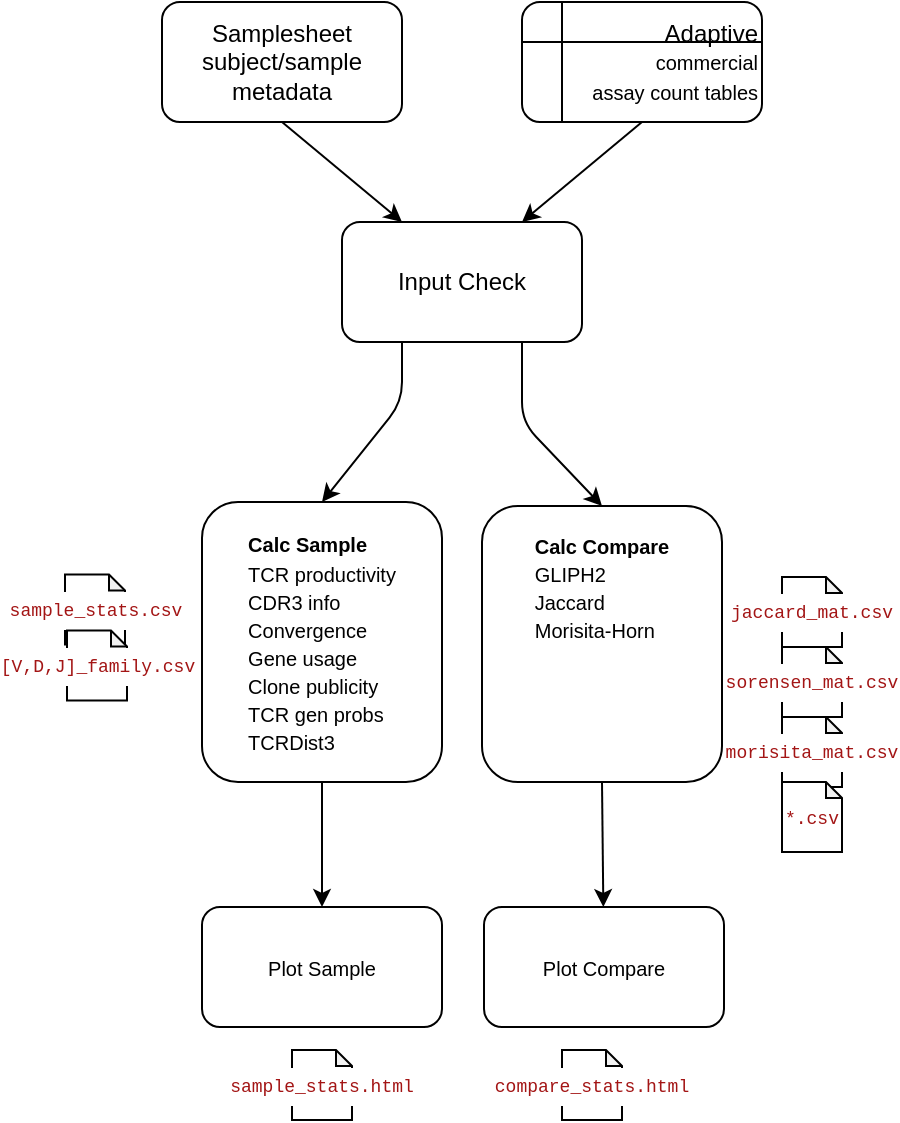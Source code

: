 <mxfile>
    <diagram id="0YTWiKm3_E9Xy-bVv1lz" name="Page-1">
        <mxGraphModel dx="1028" dy="469" grid="1" gridSize="10" guides="1" tooltips="1" connect="1" arrows="1" fold="1" page="1" pageScale="1" pageWidth="850" pageHeight="1100" math="0" shadow="0">
            <root>
                <mxCell id="0"/>
                <mxCell id="1" parent="0"/>
                <mxCell id="40" style="edgeStyle=none;html=1;exitX=0.5;exitY=1;exitDx=0;exitDy=0;entryX=0.25;entryY=0;entryDx=0;entryDy=0;" parent="1" source="2" target="4" edge="1">
                    <mxGeometry relative="1" as="geometry"/>
                </mxCell>
                <mxCell id="2" value="Samplesheet&lt;div&gt;subject/sample&lt;/div&gt;&lt;div&gt;metadata&lt;/div&gt;" style="rounded=1;whiteSpace=wrap;html=1;" parent="1" vertex="1">
                    <mxGeometry x="272" y="80" width="120" height="60" as="geometry"/>
                </mxCell>
                <mxCell id="29" value="" style="edgeStyle=none;html=1;entryX=0.5;entryY=0;entryDx=0;entryDy=0;exitX=0.25;exitY=1;exitDx=0;exitDy=0;" parent="1" source="4" target="7" edge="1">
                    <mxGeometry relative="1" as="geometry">
                        <mxPoint x="232" y="180" as="sourcePoint"/>
                        <Array as="points">
                            <mxPoint x="392" y="280"/>
                        </Array>
                        <mxPoint x="291.92" y="320" as="targetPoint"/>
                    </mxGeometry>
                </mxCell>
                <mxCell id="4" value="Input Check" style="rounded=1;whiteSpace=wrap;html=1;" parent="1" vertex="1">
                    <mxGeometry x="362" y="190" width="120" height="60" as="geometry"/>
                </mxCell>
                <mxCell id="33" value="" style="edgeStyle=none;html=1;" parent="1" source="7" target="32" edge="1">
                    <mxGeometry relative="1" as="geometry"/>
                </mxCell>
                <mxCell id="7" value="&lt;div style=&quot;text-align: left;&quot;&gt;&lt;b style=&quot;font-size: 10px; background-color: transparent;&quot;&gt;Calc Sample&lt;/b&gt;&lt;/div&gt;&lt;div&gt;&lt;p style=&quot;language:en-US;line-height:normal;margin-top:0pt;margin-bottom:0pt;&lt;br/&gt;margin-right:0in;text-align:left;direction:ltr;unicode-bidi:embed&quot;&gt;&lt;span style=&quot;font-family: Arial; font-variant-numeric: normal; font-variant-east-asian: normal; font-variant-alternates: normal; font-variant-position: normal; color: black;&quot;&gt;&lt;font style=&quot;font-size: 10px;&quot;&gt;TCR productivity&lt;/font&gt;&lt;/span&gt;&lt;/p&gt;&lt;p style=&quot;language:en-US;line-height:normal;margin-top:0pt;margin-bottom:0pt;&lt;br/&gt;margin-right:0in;text-align:left;direction:ltr;unicode-bidi:embed&quot;&gt;&lt;span style=&quot;font-family: Arial; font-variant-numeric: normal; font-variant-east-asian: normal; font-variant-alternates: normal; font-variant-position: normal; color: black;&quot;&gt;&lt;font style=&quot;font-size: 10px;&quot;&gt;CDR3 info&lt;/font&gt;&lt;/span&gt;&lt;/p&gt;&lt;p style=&quot;language:en-US;line-height:normal;margin-top:0pt;margin-bottom:0pt;&lt;br/&gt;margin-right:0in;text-align:left;direction:ltr;unicode-bidi:embed&quot;&gt;&lt;span style=&quot;font-family: Arial; font-variant-numeric: normal; font-variant-east-asian: normal; font-variant-alternates: normal; font-variant-position: normal; color: black;&quot;&gt;&lt;font style=&quot;font-size: 10px;&quot;&gt;Convergence&lt;/font&gt;&lt;/span&gt;&lt;/p&gt;&lt;p style=&quot;language:en-US;line-height:normal;margin-top:0pt;margin-bottom:0pt;&lt;br/&gt;margin-right:0in;text-align:left;direction:ltr;unicode-bidi:embed&quot;&gt;&lt;span style=&quot;font-family: Arial; font-variant-numeric: normal; font-variant-east-asian: normal; font-variant-alternates: normal; font-variant-position: normal; color: black;&quot;&gt;&lt;font style=&quot;font-size: 10px;&quot;&gt;Gene usage&lt;/font&gt;&lt;/span&gt;&lt;/p&gt;&lt;p style=&quot;language:en-US;line-height:normal;margin-top:0pt;margin-bottom:0pt;&lt;br/&gt;margin-right:0in;text-align:left;direction:ltr;unicode-bidi:embed&quot;&gt;&lt;span style=&quot;font-family: Arial; font-variant-numeric: normal; font-variant-east-asian: normal; font-variant-alternates: normal; font-variant-position: normal; color: black;&quot;&gt;&lt;font style=&quot;font-size: 10px;&quot;&gt;Clone publicity&lt;/font&gt;&lt;/span&gt;&lt;/p&gt;&lt;p style=&quot;language:en-US;line-height:normal;margin-top:0pt;margin-bottom:0pt;&lt;br/&gt;margin-right:0in;text-align:left;direction:ltr;unicode-bidi:embed&quot;&gt;&lt;span style=&quot;font-family: Arial; font-variant-numeric: normal; font-variant-east-asian: normal; font-variant-alternates: normal; font-variant-position: normal; color: black;&quot;&gt;&lt;font style=&quot;&quot;&gt;&lt;span style=&quot;font-size: 10px;&quot;&gt;TCR gen probs&lt;/span&gt;&lt;br&gt;&lt;font style=&quot;font-size: 10px;&quot;&gt;TCRDist3&lt;/font&gt;&lt;/font&gt;&lt;/span&gt;&lt;/p&gt;&lt;/div&gt;&lt;div&gt;&lt;font style=&quot;&quot;&gt;&lt;span style=&quot;box-sizing: inherit; white-space: pre; cursor: text; transform-origin: 0px 0px; position: absolute; font-variant-ligatures: common-ligatures; left: 538.002px; top: 191.534px; font-family: sans-serif; transform: scaleX(0.997);&quot; dir=&quot;ltr&quot; role=&quot;presentation&quot;&gt;&lt;font size=&quot;3&quot;&gt;&lt;br&gt;&lt;/font&gt;&lt;/span&gt;&lt;span style=&quot;box-sizing: inherit; white-space: pre; cursor: text; transform-origin: 0px 0px; position: absolute; font-variant-ligatures: common-ligatures; left: 538.002px; top: 209.563px; font-size: 15.009px; font-family: sans-serif; transform: scaleX(0.997);&quot; dir=&quot;ltr&quot; role=&quot;presentation&quot;&gt;&lt;br&gt;&lt;/span&gt;&lt;/font&gt;&lt;/div&gt;" style="rounded=1;whiteSpace=wrap;html=1;" parent="1" vertex="1">
                    <mxGeometry x="292" y="330" width="120" height="140" as="geometry"/>
                </mxCell>
                <mxCell id="24" value="" style="edgeStyle=none;html=1;exitX=0.5;exitY=1;exitDx=0;exitDy=0;" parent="1" source="10" target="20" edge="1">
                    <mxGeometry relative="1" as="geometry"/>
                </mxCell>
                <mxCell id="10" value="&lt;div style=&quot;&quot;&gt;&lt;span style=&quot;background-color: transparent;&quot;&gt;&lt;font style=&quot;font-size: 10px;&quot;&gt;&lt;b&gt;Calc Compare&lt;/b&gt;&lt;/font&gt;&lt;/span&gt;&lt;/div&gt;&lt;div style=&quot;&quot;&gt;&lt;p style=&quot;language:en-US;line-height:normal;margin-top:0pt;margin-bottom:0pt;&lt;br/&gt;margin-right:0in;text-align:left;direction:ltr;unicode-bidi:embed&quot;&gt;&lt;font style=&quot;font-size: 10px;&quot;&gt;&lt;span style=&quot;font-family: Arial; font-variant-numeric: normal; font-variant-east-asian: normal; font-variant-alternates: normal; font-variant-position: normal; color: black;&quot;&gt;GLIPH2&lt;br&gt;Jaccard&lt;br&gt;&lt;/span&gt;&lt;span style=&quot;font-family: Arial; font-variant-numeric: normal; font-variant-east-asian: normal; font-variant-alternates: normal; font-variant-position: normal; color: black;&quot;&gt;Morisita&lt;/span&gt;&lt;span style=&quot;font-family: Arial; font-variant-numeric: normal; font-variant-east-asian: normal; font-variant-alternates: normal; font-variant-position: normal; color: black;&quot;&gt;-Horn&lt;/span&gt;&lt;/font&gt;&lt;/p&gt;&lt;p style=&quot;language:en-US;line-height:normal;margin-top:0pt;margin-bottom:0pt;&lt;br/&gt;margin-right:0in;text-align:left;direction:ltr;unicode-bidi:embed&quot;&gt;&lt;font style=&quot;font-size: 10px;&quot;&gt;&lt;span style=&quot;font-family: Arial; font-variant-numeric: normal; font-variant-east-asian: normal; font-variant-alternates: normal; font-variant-position: normal; color: black;&quot;&gt;&lt;br&gt;&lt;/span&gt;&lt;/font&gt;&lt;/p&gt;&lt;p style=&quot;language:en-US;line-height:normal;margin-top:0pt;margin-bottom:0pt;&lt;br/&gt;margin-right:0in;text-align:left;direction:ltr;unicode-bidi:embed&quot;&gt;&lt;font style=&quot;font-size: 10px;&quot;&gt;&lt;span style=&quot;font-family: Arial; font-variant-numeric: normal; font-variant-east-asian: normal; font-variant-alternates: normal; font-variant-position: normal; color: black;&quot;&gt;&lt;br&gt;&lt;/span&gt;&lt;/font&gt;&lt;/p&gt;&lt;br&gt;&lt;br&gt;&lt;/div&gt;" style="rounded=1;whiteSpace=wrap;html=1;align=center;" parent="1" vertex="1">
                    <mxGeometry x="432" y="332" width="120" height="138" as="geometry"/>
                </mxCell>
                <mxCell id="16" value="&lt;div style=&quot;color: rgb(59, 59, 59); background-color: rgb(255, 255, 255); font-family: Menlo, Monaco, &amp;quot;Courier New&amp;quot;, monospace; line-height: 18px; white-space: pre;&quot;&gt;&lt;span style=&quot;color: rgb(163, 21, 21);&quot;&gt;&lt;font style=&quot;font-size: 9px;&quot;&gt;compare_stats.html&lt;/font&gt;&lt;/span&gt;&lt;/div&gt;" style="shape=note;whiteSpace=wrap;html=1;backgroundOutline=1;darkOpacity=0.05;size=8;" parent="1" vertex="1">
                    <mxGeometry x="472" y="604" width="30" height="35" as="geometry"/>
                </mxCell>
                <mxCell id="18" value="&lt;div style=&quot;color: rgb(59, 59, 59); background-color: rgb(255, 255, 255); font-family: Menlo, Monaco, &amp;quot;Courier New&amp;quot;, monospace; line-height: 18px; white-space: pre;&quot;&gt;&lt;span style=&quot;color: rgb(163, 21, 21);&quot;&gt;&lt;font style=&quot;font-size: 9px;&quot;&gt;sample_stats.html&lt;/font&gt;&lt;/span&gt;&lt;/div&gt;" style="shape=note;whiteSpace=wrap;html=1;backgroundOutline=1;darkOpacity=0.05;size=8;" parent="1" vertex="1">
                    <mxGeometry x="337" y="604" width="30" height="35" as="geometry"/>
                </mxCell>
                <mxCell id="20" value="&lt;div style=&quot;text-align: justify;&quot;&gt;&lt;span style=&quot;background-color: transparent;&quot;&gt;&lt;font style=&quot;font-size: 10px;&quot;&gt;Plot Compare&lt;/font&gt;&lt;/span&gt;&lt;/div&gt;" style="rounded=1;whiteSpace=wrap;html=1;" parent="1" vertex="1">
                    <mxGeometry x="433" y="532.5" width="120" height="60" as="geometry"/>
                </mxCell>
                <mxCell id="21" value="&lt;div style=&quot;color: rgb(59, 59, 59); background-color: rgb(255, 255, 255); font-family: Menlo, Monaco, &amp;quot;Courier New&amp;quot;, monospace; line-height: 18px; white-space: pre;&quot;&gt;&lt;span style=&quot;color: rgb(163, 21, 21);&quot;&gt;&lt;font style=&quot;font-size: 9px;&quot;&gt;jaccard_mat.csv&lt;/font&gt;&lt;/span&gt;&lt;/div&gt;" style="shape=note;whiteSpace=wrap;html=1;backgroundOutline=1;darkOpacity=0.05;size=8;" parent="1" vertex="1">
                    <mxGeometry x="582" y="367.5" width="30" height="35" as="geometry"/>
                </mxCell>
                <mxCell id="22" value="&lt;div style=&quot;color: rgb(59, 59, 59); background-color: rgb(255, 255, 255); font-family: Menlo, Monaco, &amp;quot;Courier New&amp;quot;, monospace; line-height: 18px; white-space: pre;&quot;&gt;&lt;span style=&quot;color: rgb(163, 21, 21);&quot;&gt;&lt;font style=&quot;font-size: 9px;&quot;&gt;sorensen_mat.csv&lt;/font&gt;&lt;/span&gt;&lt;/div&gt;" style="shape=note;whiteSpace=wrap;html=1;backgroundOutline=1;darkOpacity=0.05;size=8;" parent="1" vertex="1">
                    <mxGeometry x="582" y="402.5" width="30" height="35" as="geometry"/>
                </mxCell>
                <mxCell id="23" value="&lt;div style=&quot;color: rgb(59, 59, 59); background-color: rgb(255, 255, 255); font-family: Menlo, Monaco, &amp;quot;Courier New&amp;quot;, monospace; line-height: 18px; white-space: pre;&quot;&gt;&lt;span style=&quot;color: rgb(163, 21, 21);&quot;&gt;&lt;font style=&quot;font-size: 9px;&quot;&gt;morisita_mat.csv&lt;/font&gt;&lt;/span&gt;&lt;/div&gt;" style="shape=note;whiteSpace=wrap;html=1;backgroundOutline=1;darkOpacity=0.05;size=8;" parent="1" vertex="1">
                    <mxGeometry x="582" y="437.5" width="30" height="35" as="geometry"/>
                </mxCell>
                <mxCell id="26" value="&lt;div style=&quot;color: rgb(59, 59, 59); background-color: rgb(255, 255, 255); font-family: Menlo, Monaco, &amp;quot;Courier New&amp;quot;, monospace; line-height: 18px; white-space: pre;&quot;&gt;&lt;span style=&quot;color: rgb(163, 21, 21);&quot;&gt;&lt;font style=&quot;font-size: 9px;&quot;&gt;*.csv&lt;/font&gt;&lt;/span&gt;&lt;/div&gt;" style="shape=note;whiteSpace=wrap;html=1;backgroundOutline=1;darkOpacity=0.05;size=8;" parent="1" vertex="1">
                    <mxGeometry x="582" y="470" width="30" height="35" as="geometry"/>
                </mxCell>
                <mxCell id="31" value="" style="edgeStyle=none;html=1;exitX=0.75;exitY=1;exitDx=0;exitDy=0;entryX=0.5;entryY=0;entryDx=0;entryDy=0;" parent="1" source="4" target="10" edge="1">
                    <mxGeometry relative="1" as="geometry">
                        <mxPoint x="432" y="260" as="sourcePoint"/>
                        <mxPoint x="512" y="331" as="targetPoint"/>
                        <Array as="points">
                            <mxPoint x="452" y="290"/>
                        </Array>
                    </mxGeometry>
                </mxCell>
                <mxCell id="32" value="&lt;font style=&quot;font-size: 10px;&quot;&gt;Plot Sample&lt;/font&gt;" style="rounded=1;whiteSpace=wrap;html=1;" parent="1" vertex="1">
                    <mxGeometry x="292" y="532.5" width="120" height="60" as="geometry"/>
                </mxCell>
                <mxCell id="35" value="&lt;div style=&quot;color: rgb(59, 59, 59); background-color: rgb(255, 255, 255); font-family: Menlo, Monaco, &amp;quot;Courier New&amp;quot;, monospace; line-height: 18px; white-space: pre;&quot;&gt;&lt;span style=&quot;color: rgb(163, 21, 21);&quot;&gt;&lt;font style=&quot;font-size: 9px;&quot;&gt;sample_stats.csv&lt;/font&gt;&lt;/span&gt;&lt;/div&gt;" style="shape=note;whiteSpace=wrap;html=1;backgroundOutline=1;darkOpacity=0.05;size=8;" parent="1" vertex="1">
                    <mxGeometry x="223.5" y="366.25" width="30" height="35" as="geometry"/>
                </mxCell>
                <mxCell id="36" value="&lt;div style=&quot;color: rgb(59, 59, 59); background-color: rgb(255, 255, 255); font-family: Menlo, Monaco, &amp;quot;Courier New&amp;quot;, monospace; line-height: 18px; white-space: pre;&quot;&gt;&lt;span style=&quot;color: rgb(163, 21, 21);&quot;&gt;&lt;font style=&quot;font-size: 9px;&quot;&gt;[V,D,J]_family.csv&lt;/font&gt;&lt;/span&gt;&lt;/div&gt;" style="shape=note;whiteSpace=wrap;html=1;backgroundOutline=1;darkOpacity=0.05;size=8;" parent="1" vertex="1">
                    <mxGeometry x="224.5" y="394.25" width="30" height="35" as="geometry"/>
                </mxCell>
                <mxCell id="37" value="&lt;div style=&quot;&quot;&gt;&lt;span style=&quot;background-color: transparent;&quot;&gt;Adaptive&lt;/span&gt;&lt;/div&gt;&lt;div style=&quot;&quot;&gt;&lt;span style=&quot;background-color: transparent;&quot;&gt;&lt;font style=&quot;font-size: 10px;&quot;&gt;commercial&lt;/font&gt;&lt;/span&gt;&lt;/div&gt;&lt;div style=&quot;&quot;&gt;&lt;span style=&quot;background-color: transparent;&quot;&gt;&lt;font style=&quot;font-size: 10px;&quot;&gt;assay count tables&lt;/font&gt;&lt;/span&gt;&lt;/div&gt;" style="shape=internalStorage;whiteSpace=wrap;html=1;backgroundOutline=1;align=right;rounded=1;" parent="1" vertex="1">
                    <mxGeometry x="452" y="80" width="120" height="60" as="geometry"/>
                </mxCell>
                <mxCell id="38" style="edgeStyle=none;html=1;exitX=0.5;exitY=1;exitDx=0;exitDy=0;entryX=0.75;entryY=0;entryDx=0;entryDy=0;" parent="1" source="37" target="4" edge="1">
                    <mxGeometry relative="1" as="geometry">
                        <Array as="points"/>
                    </mxGeometry>
                </mxCell>
            </root>
        </mxGraphModel>
    </diagram>
</mxfile>
